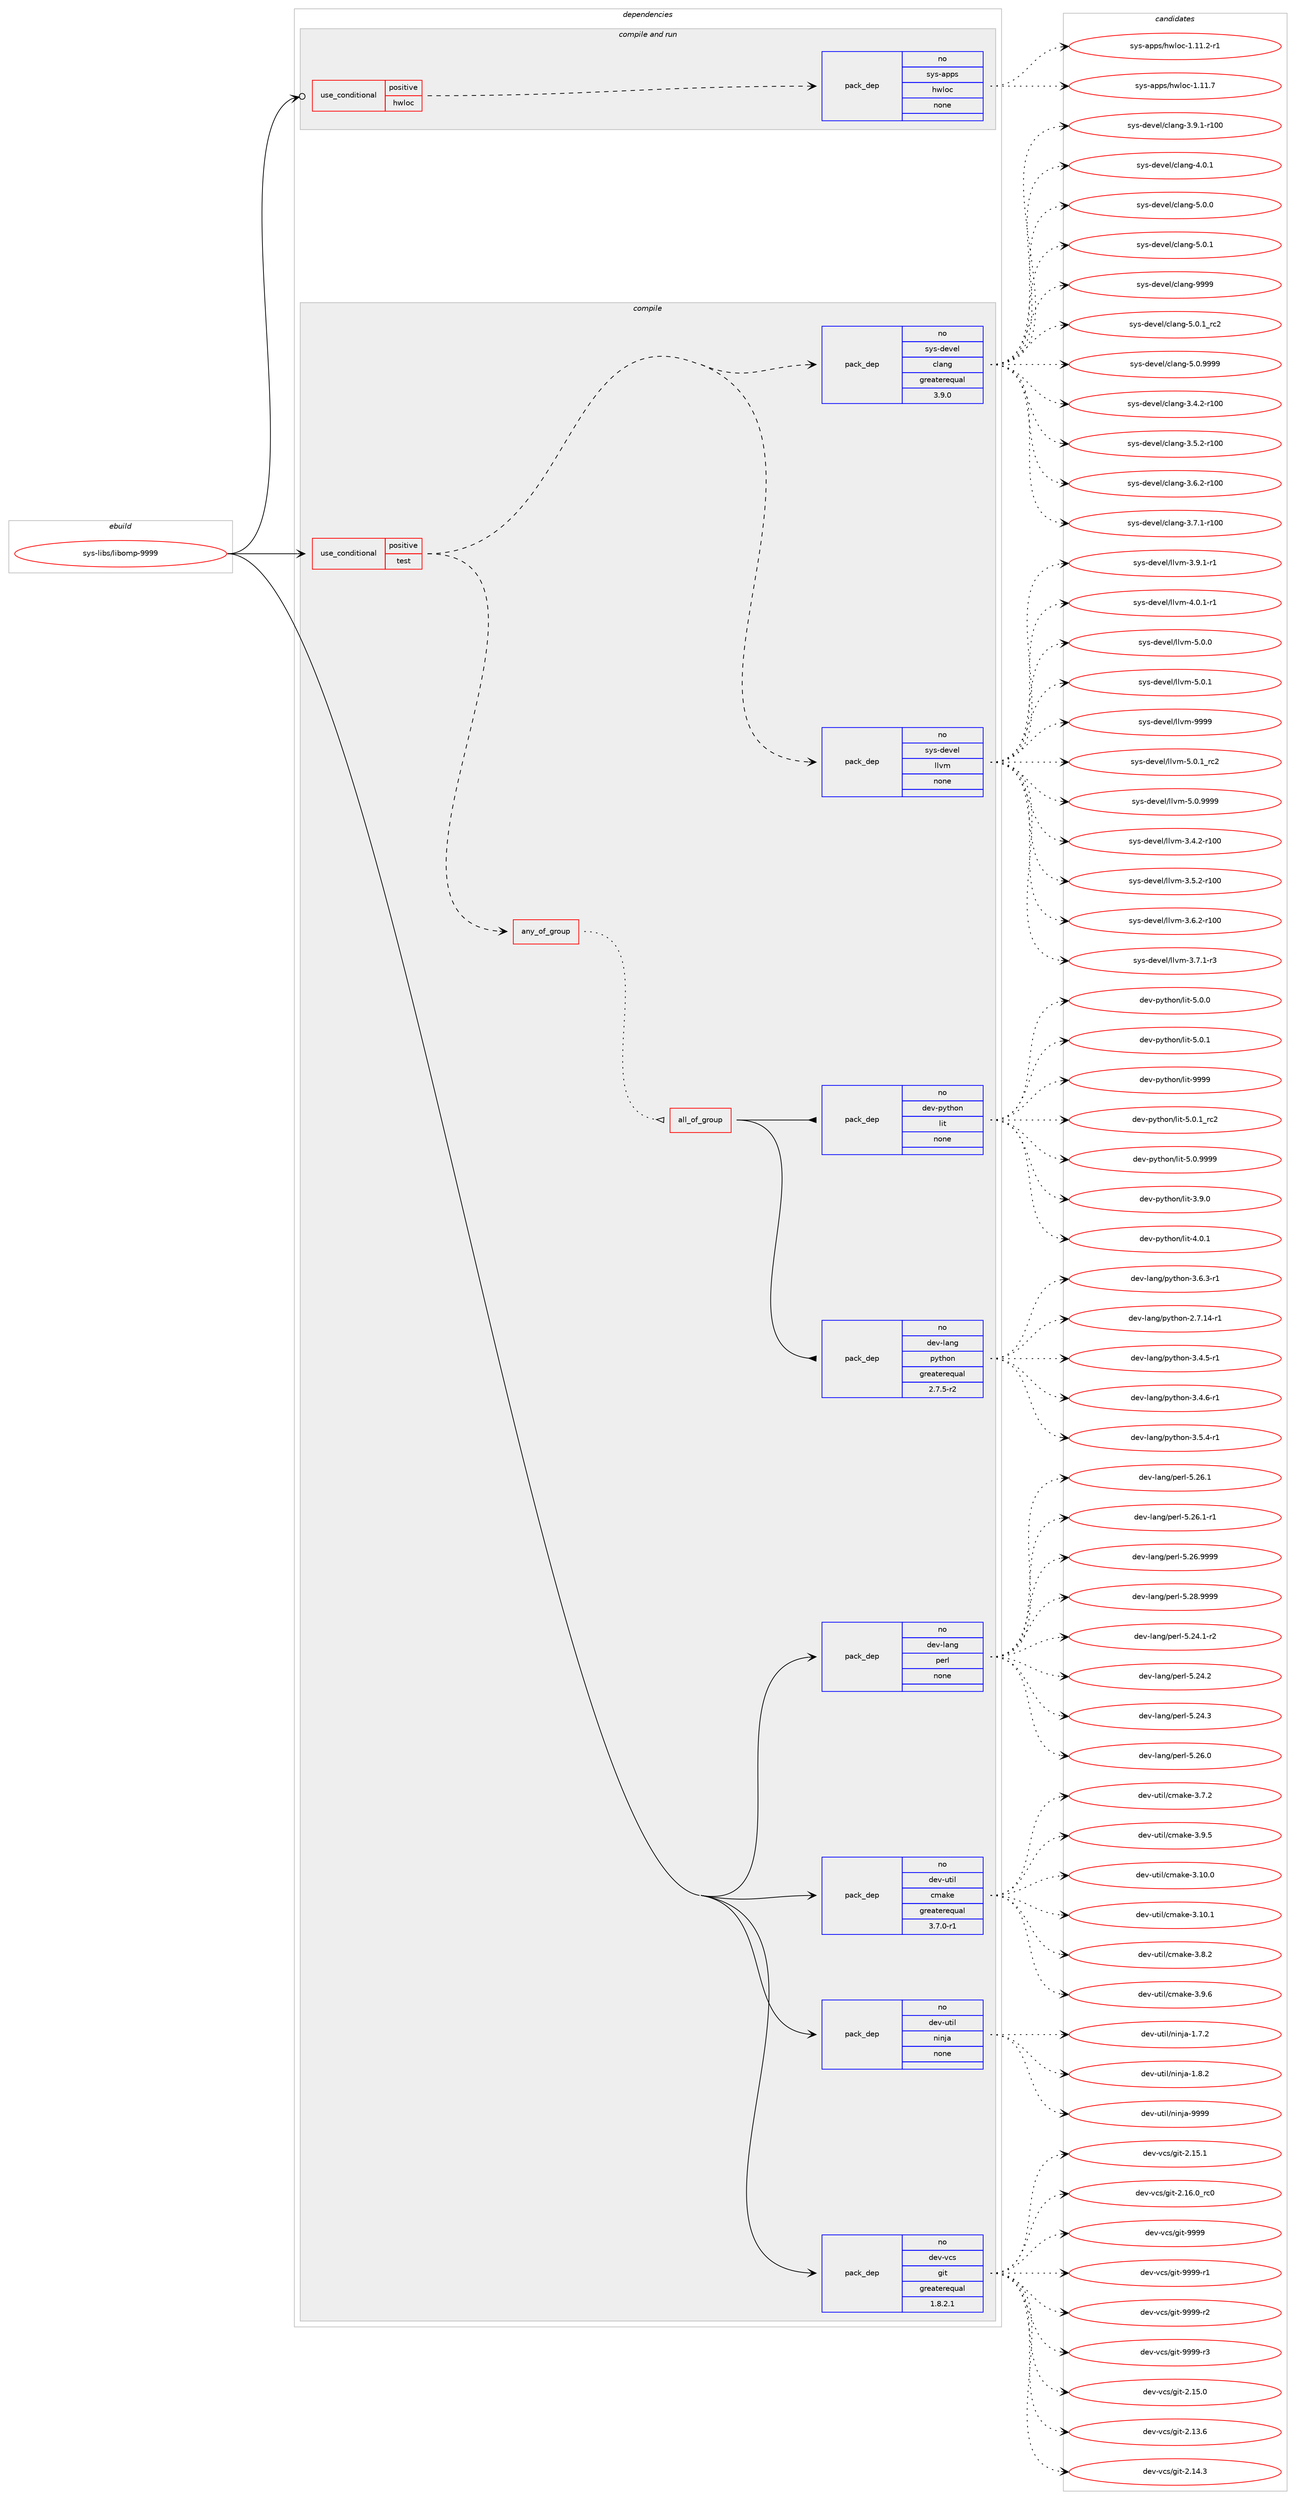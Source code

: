 digraph prolog {

# *************
# Graph options
# *************

newrank=true;
concentrate=true;
compound=true;
graph [rankdir=LR,fontname=Helvetica,fontsize=10,ranksep=1.5];#, ranksep=2.5, nodesep=0.2];
edge  [arrowhead=vee];
node  [fontname=Helvetica,fontsize=10];

# **********
# The ebuild
# **********

subgraph cluster_leftcol {
color=gray;
rank=same;
label=<<i>ebuild</i>>;
id [label="sys-libs/libomp-9999", color=red, width=4, href="../sys-libs/libomp-9999.svg"];
}

# ****************
# The dependencies
# ****************

subgraph cluster_midcol {
color=gray;
label=<<i>dependencies</i>>;
subgraph cluster_compile {
fillcolor="#eeeeee";
style=filled;
label=<<i>compile</i>>;
subgraph cond1262 {
dependency8377 [label=<<TABLE BORDER="0" CELLBORDER="1" CELLSPACING="0" CELLPADDING="4"><TR><TD ROWSPAN="3" CELLPADDING="10">use_conditional</TD></TR><TR><TD>positive</TD></TR><TR><TD>test</TD></TR></TABLE>>, shape=none, color=red];
subgraph any106 {
dependency8378 [label=<<TABLE BORDER="0" CELLBORDER="1" CELLSPACING="0" CELLPADDING="4"><TR><TD CELLPADDING="10">any_of_group</TD></TR></TABLE>>, shape=none, color=red];subgraph all18 {
dependency8379 [label=<<TABLE BORDER="0" CELLBORDER="1" CELLSPACING="0" CELLPADDING="4"><TR><TD CELLPADDING="10">all_of_group</TD></TR></TABLE>>, shape=none, color=red];subgraph pack6994 {
dependency8380 [label=<<TABLE BORDER="0" CELLBORDER="1" CELLSPACING="0" CELLPADDING="4" WIDTH="220"><TR><TD ROWSPAN="6" CELLPADDING="30">pack_dep</TD></TR><TR><TD WIDTH="110">no</TD></TR><TR><TD>dev-lang</TD></TR><TR><TD>python</TD></TR><TR><TD>greaterequal</TD></TR><TR><TD>2.7.5-r2</TD></TR></TABLE>>, shape=none, color=blue];
}
dependency8379:e -> dependency8380:w [weight=20,style="solid",arrowhead="inv"];
subgraph pack6995 {
dependency8381 [label=<<TABLE BORDER="0" CELLBORDER="1" CELLSPACING="0" CELLPADDING="4" WIDTH="220"><TR><TD ROWSPAN="6" CELLPADDING="30">pack_dep</TD></TR><TR><TD WIDTH="110">no</TD></TR><TR><TD>dev-python</TD></TR><TR><TD>lit</TD></TR><TR><TD>none</TD></TR><TR><TD></TD></TR></TABLE>>, shape=none, color=blue];
}
dependency8379:e -> dependency8381:w [weight=20,style="solid",arrowhead="inv"];
}
dependency8378:e -> dependency8379:w [weight=20,style="dotted",arrowhead="oinv"];
}
dependency8377:e -> dependency8378:w [weight=20,style="dashed",arrowhead="vee"];
subgraph pack6996 {
dependency8382 [label=<<TABLE BORDER="0" CELLBORDER="1" CELLSPACING="0" CELLPADDING="4" WIDTH="220"><TR><TD ROWSPAN="6" CELLPADDING="30">pack_dep</TD></TR><TR><TD WIDTH="110">no</TD></TR><TR><TD>sys-devel</TD></TR><TR><TD>llvm</TD></TR><TR><TD>none</TD></TR><TR><TD></TD></TR></TABLE>>, shape=none, color=blue];
}
dependency8377:e -> dependency8382:w [weight=20,style="dashed",arrowhead="vee"];
subgraph pack6997 {
dependency8383 [label=<<TABLE BORDER="0" CELLBORDER="1" CELLSPACING="0" CELLPADDING="4" WIDTH="220"><TR><TD ROWSPAN="6" CELLPADDING="30">pack_dep</TD></TR><TR><TD WIDTH="110">no</TD></TR><TR><TD>sys-devel</TD></TR><TR><TD>clang</TD></TR><TR><TD>greaterequal</TD></TR><TR><TD>3.9.0</TD></TR></TABLE>>, shape=none, color=blue];
}
dependency8377:e -> dependency8383:w [weight=20,style="dashed",arrowhead="vee"];
}
id:e -> dependency8377:w [weight=20,style="solid",arrowhead="vee"];
subgraph pack6998 {
dependency8384 [label=<<TABLE BORDER="0" CELLBORDER="1" CELLSPACING="0" CELLPADDING="4" WIDTH="220"><TR><TD ROWSPAN="6" CELLPADDING="30">pack_dep</TD></TR><TR><TD WIDTH="110">no</TD></TR><TR><TD>dev-lang</TD></TR><TR><TD>perl</TD></TR><TR><TD>none</TD></TR><TR><TD></TD></TR></TABLE>>, shape=none, color=blue];
}
id:e -> dependency8384:w [weight=20,style="solid",arrowhead="vee"];
subgraph pack6999 {
dependency8385 [label=<<TABLE BORDER="0" CELLBORDER="1" CELLSPACING="0" CELLPADDING="4" WIDTH="220"><TR><TD ROWSPAN="6" CELLPADDING="30">pack_dep</TD></TR><TR><TD WIDTH="110">no</TD></TR><TR><TD>dev-util</TD></TR><TR><TD>cmake</TD></TR><TR><TD>greaterequal</TD></TR><TR><TD>3.7.0-r1</TD></TR></TABLE>>, shape=none, color=blue];
}
id:e -> dependency8385:w [weight=20,style="solid",arrowhead="vee"];
subgraph pack7000 {
dependency8386 [label=<<TABLE BORDER="0" CELLBORDER="1" CELLSPACING="0" CELLPADDING="4" WIDTH="220"><TR><TD ROWSPAN="6" CELLPADDING="30">pack_dep</TD></TR><TR><TD WIDTH="110">no</TD></TR><TR><TD>dev-util</TD></TR><TR><TD>ninja</TD></TR><TR><TD>none</TD></TR><TR><TD></TD></TR></TABLE>>, shape=none, color=blue];
}
id:e -> dependency8386:w [weight=20,style="solid",arrowhead="vee"];
subgraph pack7001 {
dependency8387 [label=<<TABLE BORDER="0" CELLBORDER="1" CELLSPACING="0" CELLPADDING="4" WIDTH="220"><TR><TD ROWSPAN="6" CELLPADDING="30">pack_dep</TD></TR><TR><TD WIDTH="110">no</TD></TR><TR><TD>dev-vcs</TD></TR><TR><TD>git</TD></TR><TR><TD>greaterequal</TD></TR><TR><TD>1.8.2.1</TD></TR></TABLE>>, shape=none, color=blue];
}
id:e -> dependency8387:w [weight=20,style="solid",arrowhead="vee"];
}
subgraph cluster_compileandrun {
fillcolor="#eeeeee";
style=filled;
label=<<i>compile and run</i>>;
subgraph cond1263 {
dependency8388 [label=<<TABLE BORDER="0" CELLBORDER="1" CELLSPACING="0" CELLPADDING="4"><TR><TD ROWSPAN="3" CELLPADDING="10">use_conditional</TD></TR><TR><TD>positive</TD></TR><TR><TD>hwloc</TD></TR></TABLE>>, shape=none, color=red];
subgraph pack7002 {
dependency8389 [label=<<TABLE BORDER="0" CELLBORDER="1" CELLSPACING="0" CELLPADDING="4" WIDTH="220"><TR><TD ROWSPAN="6" CELLPADDING="30">pack_dep</TD></TR><TR><TD WIDTH="110">no</TD></TR><TR><TD>sys-apps</TD></TR><TR><TD>hwloc</TD></TR><TR><TD>none</TD></TR><TR><TD></TD></TR></TABLE>>, shape=none, color=blue];
}
dependency8388:e -> dependency8389:w [weight=20,style="dashed",arrowhead="vee"];
}
id:e -> dependency8388:w [weight=20,style="solid",arrowhead="odotvee"];
}
subgraph cluster_run {
fillcolor="#eeeeee";
style=filled;
label=<<i>run</i>>;
}
}

# **************
# The candidates
# **************

subgraph cluster_choices {
rank=same;
color=gray;
label=<<i>candidates</i>>;

subgraph choice6994 {
color=black;
nodesep=1;
choice100101118451089711010347112121116104111110455046554649524511449 [label="dev-lang/python-2.7.14-r1", color=red, width=4,href="../dev-lang/python-2.7.14-r1.svg"];
choice1001011184510897110103471121211161041111104551465246534511449 [label="dev-lang/python-3.4.5-r1", color=red, width=4,href="../dev-lang/python-3.4.5-r1.svg"];
choice1001011184510897110103471121211161041111104551465246544511449 [label="dev-lang/python-3.4.6-r1", color=red, width=4,href="../dev-lang/python-3.4.6-r1.svg"];
choice1001011184510897110103471121211161041111104551465346524511449 [label="dev-lang/python-3.5.4-r1", color=red, width=4,href="../dev-lang/python-3.5.4-r1.svg"];
choice1001011184510897110103471121211161041111104551465446514511449 [label="dev-lang/python-3.6.3-r1", color=red, width=4,href="../dev-lang/python-3.6.3-r1.svg"];
dependency8380:e -> choice100101118451089711010347112121116104111110455046554649524511449:w [style=dotted,weight="100"];
dependency8380:e -> choice1001011184510897110103471121211161041111104551465246534511449:w [style=dotted,weight="100"];
dependency8380:e -> choice1001011184510897110103471121211161041111104551465246544511449:w [style=dotted,weight="100"];
dependency8380:e -> choice1001011184510897110103471121211161041111104551465346524511449:w [style=dotted,weight="100"];
dependency8380:e -> choice1001011184510897110103471121211161041111104551465446514511449:w [style=dotted,weight="100"];
}
subgraph choice6995 {
color=black;
nodesep=1;
choice1001011184511212111610411111047108105116455346484649951149950 [label="dev-python/lit-5.0.1_rc2", color=red, width=4,href="../dev-python/lit-5.0.1_rc2.svg"];
choice1001011184511212111610411111047108105116455346484657575757 [label="dev-python/lit-5.0.9999", color=red, width=4,href="../dev-python/lit-5.0.9999.svg"];
choice1001011184511212111610411111047108105116455146574648 [label="dev-python/lit-3.9.0", color=red, width=4,href="../dev-python/lit-3.9.0.svg"];
choice1001011184511212111610411111047108105116455246484649 [label="dev-python/lit-4.0.1", color=red, width=4,href="../dev-python/lit-4.0.1.svg"];
choice1001011184511212111610411111047108105116455346484648 [label="dev-python/lit-5.0.0", color=red, width=4,href="../dev-python/lit-5.0.0.svg"];
choice1001011184511212111610411111047108105116455346484649 [label="dev-python/lit-5.0.1", color=red, width=4,href="../dev-python/lit-5.0.1.svg"];
choice10010111845112121116104111110471081051164557575757 [label="dev-python/lit-9999", color=red, width=4,href="../dev-python/lit-9999.svg"];
dependency8381:e -> choice1001011184511212111610411111047108105116455346484649951149950:w [style=dotted,weight="100"];
dependency8381:e -> choice1001011184511212111610411111047108105116455346484657575757:w [style=dotted,weight="100"];
dependency8381:e -> choice1001011184511212111610411111047108105116455146574648:w [style=dotted,weight="100"];
dependency8381:e -> choice1001011184511212111610411111047108105116455246484649:w [style=dotted,weight="100"];
dependency8381:e -> choice1001011184511212111610411111047108105116455346484648:w [style=dotted,weight="100"];
dependency8381:e -> choice1001011184511212111610411111047108105116455346484649:w [style=dotted,weight="100"];
dependency8381:e -> choice10010111845112121116104111110471081051164557575757:w [style=dotted,weight="100"];
}
subgraph choice6996 {
color=black;
nodesep=1;
choice1151211154510010111810110847108108118109455346484649951149950 [label="sys-devel/llvm-5.0.1_rc2", color=red, width=4,href="../sys-devel/llvm-5.0.1_rc2.svg"];
choice1151211154510010111810110847108108118109455346484657575757 [label="sys-devel/llvm-5.0.9999", color=red, width=4,href="../sys-devel/llvm-5.0.9999.svg"];
choice115121115451001011181011084710810811810945514652465045114494848 [label="sys-devel/llvm-3.4.2-r100", color=red, width=4,href="../sys-devel/llvm-3.4.2-r100.svg"];
choice115121115451001011181011084710810811810945514653465045114494848 [label="sys-devel/llvm-3.5.2-r100", color=red, width=4,href="../sys-devel/llvm-3.5.2-r100.svg"];
choice115121115451001011181011084710810811810945514654465045114494848 [label="sys-devel/llvm-3.6.2-r100", color=red, width=4,href="../sys-devel/llvm-3.6.2-r100.svg"];
choice11512111545100101118101108471081081181094551465546494511451 [label="sys-devel/llvm-3.7.1-r3", color=red, width=4,href="../sys-devel/llvm-3.7.1-r3.svg"];
choice11512111545100101118101108471081081181094551465746494511449 [label="sys-devel/llvm-3.9.1-r1", color=red, width=4,href="../sys-devel/llvm-3.9.1-r1.svg"];
choice11512111545100101118101108471081081181094552464846494511449 [label="sys-devel/llvm-4.0.1-r1", color=red, width=4,href="../sys-devel/llvm-4.0.1-r1.svg"];
choice1151211154510010111810110847108108118109455346484648 [label="sys-devel/llvm-5.0.0", color=red, width=4,href="../sys-devel/llvm-5.0.0.svg"];
choice1151211154510010111810110847108108118109455346484649 [label="sys-devel/llvm-5.0.1", color=red, width=4,href="../sys-devel/llvm-5.0.1.svg"];
choice11512111545100101118101108471081081181094557575757 [label="sys-devel/llvm-9999", color=red, width=4,href="../sys-devel/llvm-9999.svg"];
dependency8382:e -> choice1151211154510010111810110847108108118109455346484649951149950:w [style=dotted,weight="100"];
dependency8382:e -> choice1151211154510010111810110847108108118109455346484657575757:w [style=dotted,weight="100"];
dependency8382:e -> choice115121115451001011181011084710810811810945514652465045114494848:w [style=dotted,weight="100"];
dependency8382:e -> choice115121115451001011181011084710810811810945514653465045114494848:w [style=dotted,weight="100"];
dependency8382:e -> choice115121115451001011181011084710810811810945514654465045114494848:w [style=dotted,weight="100"];
dependency8382:e -> choice11512111545100101118101108471081081181094551465546494511451:w [style=dotted,weight="100"];
dependency8382:e -> choice11512111545100101118101108471081081181094551465746494511449:w [style=dotted,weight="100"];
dependency8382:e -> choice11512111545100101118101108471081081181094552464846494511449:w [style=dotted,weight="100"];
dependency8382:e -> choice1151211154510010111810110847108108118109455346484648:w [style=dotted,weight="100"];
dependency8382:e -> choice1151211154510010111810110847108108118109455346484649:w [style=dotted,weight="100"];
dependency8382:e -> choice11512111545100101118101108471081081181094557575757:w [style=dotted,weight="100"];
}
subgraph choice6997 {
color=black;
nodesep=1;
choice11512111545100101118101108479910897110103455346484649951149950 [label="sys-devel/clang-5.0.1_rc2", color=red, width=4,href="../sys-devel/clang-5.0.1_rc2.svg"];
choice11512111545100101118101108479910897110103455346484657575757 [label="sys-devel/clang-5.0.9999", color=red, width=4,href="../sys-devel/clang-5.0.9999.svg"];
choice1151211154510010111810110847991089711010345514652465045114494848 [label="sys-devel/clang-3.4.2-r100", color=red, width=4,href="../sys-devel/clang-3.4.2-r100.svg"];
choice1151211154510010111810110847991089711010345514653465045114494848 [label="sys-devel/clang-3.5.2-r100", color=red, width=4,href="../sys-devel/clang-3.5.2-r100.svg"];
choice1151211154510010111810110847991089711010345514654465045114494848 [label="sys-devel/clang-3.6.2-r100", color=red, width=4,href="../sys-devel/clang-3.6.2-r100.svg"];
choice1151211154510010111810110847991089711010345514655464945114494848 [label="sys-devel/clang-3.7.1-r100", color=red, width=4,href="../sys-devel/clang-3.7.1-r100.svg"];
choice1151211154510010111810110847991089711010345514657464945114494848 [label="sys-devel/clang-3.9.1-r100", color=red, width=4,href="../sys-devel/clang-3.9.1-r100.svg"];
choice11512111545100101118101108479910897110103455246484649 [label="sys-devel/clang-4.0.1", color=red, width=4,href="../sys-devel/clang-4.0.1.svg"];
choice11512111545100101118101108479910897110103455346484648 [label="sys-devel/clang-5.0.0", color=red, width=4,href="../sys-devel/clang-5.0.0.svg"];
choice11512111545100101118101108479910897110103455346484649 [label="sys-devel/clang-5.0.1", color=red, width=4,href="../sys-devel/clang-5.0.1.svg"];
choice115121115451001011181011084799108971101034557575757 [label="sys-devel/clang-9999", color=red, width=4,href="../sys-devel/clang-9999.svg"];
dependency8383:e -> choice11512111545100101118101108479910897110103455346484649951149950:w [style=dotted,weight="100"];
dependency8383:e -> choice11512111545100101118101108479910897110103455346484657575757:w [style=dotted,weight="100"];
dependency8383:e -> choice1151211154510010111810110847991089711010345514652465045114494848:w [style=dotted,weight="100"];
dependency8383:e -> choice1151211154510010111810110847991089711010345514653465045114494848:w [style=dotted,weight="100"];
dependency8383:e -> choice1151211154510010111810110847991089711010345514654465045114494848:w [style=dotted,weight="100"];
dependency8383:e -> choice1151211154510010111810110847991089711010345514655464945114494848:w [style=dotted,weight="100"];
dependency8383:e -> choice1151211154510010111810110847991089711010345514657464945114494848:w [style=dotted,weight="100"];
dependency8383:e -> choice11512111545100101118101108479910897110103455246484649:w [style=dotted,weight="100"];
dependency8383:e -> choice11512111545100101118101108479910897110103455346484648:w [style=dotted,weight="100"];
dependency8383:e -> choice11512111545100101118101108479910897110103455346484649:w [style=dotted,weight="100"];
dependency8383:e -> choice115121115451001011181011084799108971101034557575757:w [style=dotted,weight="100"];
}
subgraph choice6998 {
color=black;
nodesep=1;
choice100101118451089711010347112101114108455346505246494511450 [label="dev-lang/perl-5.24.1-r2", color=red, width=4,href="../dev-lang/perl-5.24.1-r2.svg"];
choice10010111845108971101034711210111410845534650524650 [label="dev-lang/perl-5.24.2", color=red, width=4,href="../dev-lang/perl-5.24.2.svg"];
choice10010111845108971101034711210111410845534650524651 [label="dev-lang/perl-5.24.3", color=red, width=4,href="../dev-lang/perl-5.24.3.svg"];
choice10010111845108971101034711210111410845534650544648 [label="dev-lang/perl-5.26.0", color=red, width=4,href="../dev-lang/perl-5.26.0.svg"];
choice10010111845108971101034711210111410845534650544649 [label="dev-lang/perl-5.26.1", color=red, width=4,href="../dev-lang/perl-5.26.1.svg"];
choice100101118451089711010347112101114108455346505446494511449 [label="dev-lang/perl-5.26.1-r1", color=red, width=4,href="../dev-lang/perl-5.26.1-r1.svg"];
choice10010111845108971101034711210111410845534650544657575757 [label="dev-lang/perl-5.26.9999", color=red, width=4,href="../dev-lang/perl-5.26.9999.svg"];
choice10010111845108971101034711210111410845534650564657575757 [label="dev-lang/perl-5.28.9999", color=red, width=4,href="../dev-lang/perl-5.28.9999.svg"];
dependency8384:e -> choice100101118451089711010347112101114108455346505246494511450:w [style=dotted,weight="100"];
dependency8384:e -> choice10010111845108971101034711210111410845534650524650:w [style=dotted,weight="100"];
dependency8384:e -> choice10010111845108971101034711210111410845534650524651:w [style=dotted,weight="100"];
dependency8384:e -> choice10010111845108971101034711210111410845534650544648:w [style=dotted,weight="100"];
dependency8384:e -> choice10010111845108971101034711210111410845534650544649:w [style=dotted,weight="100"];
dependency8384:e -> choice100101118451089711010347112101114108455346505446494511449:w [style=dotted,weight="100"];
dependency8384:e -> choice10010111845108971101034711210111410845534650544657575757:w [style=dotted,weight="100"];
dependency8384:e -> choice10010111845108971101034711210111410845534650564657575757:w [style=dotted,weight="100"];
}
subgraph choice6999 {
color=black;
nodesep=1;
choice10010111845117116105108479910997107101455146554650 [label="dev-util/cmake-3.7.2", color=red, width=4,href="../dev-util/cmake-3.7.2.svg"];
choice10010111845117116105108479910997107101455146574653 [label="dev-util/cmake-3.9.5", color=red, width=4,href="../dev-util/cmake-3.9.5.svg"];
choice1001011184511711610510847991099710710145514649484648 [label="dev-util/cmake-3.10.0", color=red, width=4,href="../dev-util/cmake-3.10.0.svg"];
choice1001011184511711610510847991099710710145514649484649 [label="dev-util/cmake-3.10.1", color=red, width=4,href="../dev-util/cmake-3.10.1.svg"];
choice10010111845117116105108479910997107101455146564650 [label="dev-util/cmake-3.8.2", color=red, width=4,href="../dev-util/cmake-3.8.2.svg"];
choice10010111845117116105108479910997107101455146574654 [label="dev-util/cmake-3.9.6", color=red, width=4,href="../dev-util/cmake-3.9.6.svg"];
dependency8385:e -> choice10010111845117116105108479910997107101455146554650:w [style=dotted,weight="100"];
dependency8385:e -> choice10010111845117116105108479910997107101455146574653:w [style=dotted,weight="100"];
dependency8385:e -> choice1001011184511711610510847991099710710145514649484648:w [style=dotted,weight="100"];
dependency8385:e -> choice1001011184511711610510847991099710710145514649484649:w [style=dotted,weight="100"];
dependency8385:e -> choice10010111845117116105108479910997107101455146564650:w [style=dotted,weight="100"];
dependency8385:e -> choice10010111845117116105108479910997107101455146574654:w [style=dotted,weight="100"];
}
subgraph choice7000 {
color=black;
nodesep=1;
choice100101118451171161051084711010511010697454946554650 [label="dev-util/ninja-1.7.2", color=red, width=4,href="../dev-util/ninja-1.7.2.svg"];
choice100101118451171161051084711010511010697454946564650 [label="dev-util/ninja-1.8.2", color=red, width=4,href="../dev-util/ninja-1.8.2.svg"];
choice1001011184511711610510847110105110106974557575757 [label="dev-util/ninja-9999", color=red, width=4,href="../dev-util/ninja-9999.svg"];
dependency8386:e -> choice100101118451171161051084711010511010697454946554650:w [style=dotted,weight="100"];
dependency8386:e -> choice100101118451171161051084711010511010697454946564650:w [style=dotted,weight="100"];
dependency8386:e -> choice1001011184511711610510847110105110106974557575757:w [style=dotted,weight="100"];
}
subgraph choice7001 {
color=black;
nodesep=1;
choice10010111845118991154710310511645504649534648 [label="dev-vcs/git-2.15.0", color=red, width=4,href="../dev-vcs/git-2.15.0.svg"];
choice10010111845118991154710310511645504649514654 [label="dev-vcs/git-2.13.6", color=red, width=4,href="../dev-vcs/git-2.13.6.svg"];
choice10010111845118991154710310511645504649524651 [label="dev-vcs/git-2.14.3", color=red, width=4,href="../dev-vcs/git-2.14.3.svg"];
choice10010111845118991154710310511645504649534649 [label="dev-vcs/git-2.15.1", color=red, width=4,href="../dev-vcs/git-2.15.1.svg"];
choice10010111845118991154710310511645504649544648951149948 [label="dev-vcs/git-2.16.0_rc0", color=red, width=4,href="../dev-vcs/git-2.16.0_rc0.svg"];
choice1001011184511899115471031051164557575757 [label="dev-vcs/git-9999", color=red, width=4,href="../dev-vcs/git-9999.svg"];
choice10010111845118991154710310511645575757574511449 [label="dev-vcs/git-9999-r1", color=red, width=4,href="../dev-vcs/git-9999-r1.svg"];
choice10010111845118991154710310511645575757574511450 [label="dev-vcs/git-9999-r2", color=red, width=4,href="../dev-vcs/git-9999-r2.svg"];
choice10010111845118991154710310511645575757574511451 [label="dev-vcs/git-9999-r3", color=red, width=4,href="../dev-vcs/git-9999-r3.svg"];
dependency8387:e -> choice10010111845118991154710310511645504649534648:w [style=dotted,weight="100"];
dependency8387:e -> choice10010111845118991154710310511645504649514654:w [style=dotted,weight="100"];
dependency8387:e -> choice10010111845118991154710310511645504649524651:w [style=dotted,weight="100"];
dependency8387:e -> choice10010111845118991154710310511645504649534649:w [style=dotted,weight="100"];
dependency8387:e -> choice10010111845118991154710310511645504649544648951149948:w [style=dotted,weight="100"];
dependency8387:e -> choice1001011184511899115471031051164557575757:w [style=dotted,weight="100"];
dependency8387:e -> choice10010111845118991154710310511645575757574511449:w [style=dotted,weight="100"];
dependency8387:e -> choice10010111845118991154710310511645575757574511450:w [style=dotted,weight="100"];
dependency8387:e -> choice10010111845118991154710310511645575757574511451:w [style=dotted,weight="100"];
}
subgraph choice7002 {
color=black;
nodesep=1;
choice11512111545971121121154710411910811199454946494946504511449 [label="sys-apps/hwloc-1.11.2-r1", color=red, width=4,href="../sys-apps/hwloc-1.11.2-r1.svg"];
choice1151211154597112112115471041191081119945494649494655 [label="sys-apps/hwloc-1.11.7", color=red, width=4,href="../sys-apps/hwloc-1.11.7.svg"];
dependency8389:e -> choice11512111545971121121154710411910811199454946494946504511449:w [style=dotted,weight="100"];
dependency8389:e -> choice1151211154597112112115471041191081119945494649494655:w [style=dotted,weight="100"];
}
}

}
